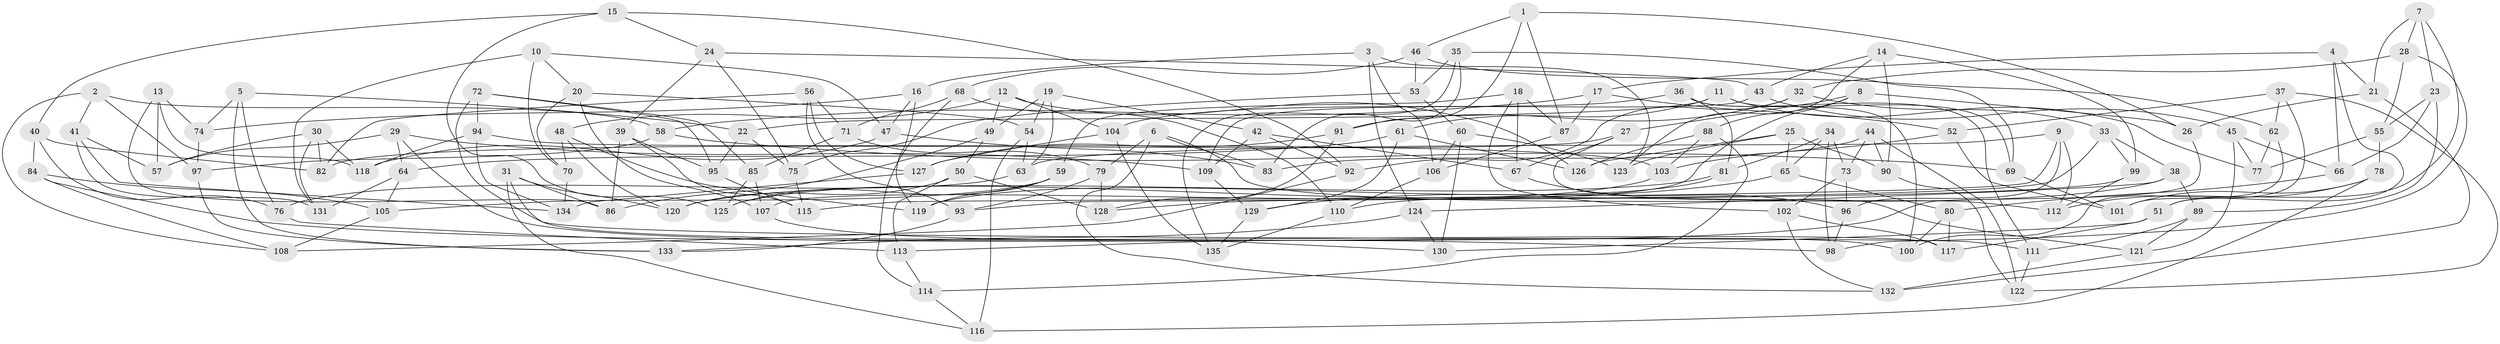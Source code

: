// Generated by graph-tools (version 1.1) at 2025/50/03/09/25 03:50:48]
// undirected, 135 vertices, 270 edges
graph export_dot {
graph [start="1"]
  node [color=gray90,style=filled];
  1;
  2;
  3;
  4;
  5;
  6;
  7;
  8;
  9;
  10;
  11;
  12;
  13;
  14;
  15;
  16;
  17;
  18;
  19;
  20;
  21;
  22;
  23;
  24;
  25;
  26;
  27;
  28;
  29;
  30;
  31;
  32;
  33;
  34;
  35;
  36;
  37;
  38;
  39;
  40;
  41;
  42;
  43;
  44;
  45;
  46;
  47;
  48;
  49;
  50;
  51;
  52;
  53;
  54;
  55;
  56;
  57;
  58;
  59;
  60;
  61;
  62;
  63;
  64;
  65;
  66;
  67;
  68;
  69;
  70;
  71;
  72;
  73;
  74;
  75;
  76;
  77;
  78;
  79;
  80;
  81;
  82;
  83;
  84;
  85;
  86;
  87;
  88;
  89;
  90;
  91;
  92;
  93;
  94;
  95;
  96;
  97;
  98;
  99;
  100;
  101;
  102;
  103;
  104;
  105;
  106;
  107;
  108;
  109;
  110;
  111;
  112;
  113;
  114;
  115;
  116;
  117;
  118;
  119;
  120;
  121;
  122;
  123;
  124;
  125;
  126;
  127;
  128;
  129;
  130;
  131;
  132;
  133;
  134;
  135;
  1 -- 91;
  1 -- 87;
  1 -- 46;
  1 -- 26;
  2 -- 41;
  2 -- 58;
  2 -- 97;
  2 -- 108;
  3 -- 124;
  3 -- 16;
  3 -- 106;
  3 -- 123;
  4 -- 66;
  4 -- 17;
  4 -- 21;
  4 -- 51;
  5 -- 76;
  5 -- 74;
  5 -- 133;
  5 -- 22;
  6 -- 112;
  6 -- 79;
  6 -- 83;
  6 -- 132;
  7 -- 28;
  7 -- 51;
  7 -- 21;
  7 -- 23;
  8 -- 88;
  8 -- 27;
  8 -- 26;
  8 -- 107;
  9 -- 115;
  9 -- 63;
  9 -- 112;
  9 -- 96;
  10 -- 47;
  10 -- 20;
  10 -- 70;
  10 -- 131;
  11 -- 61;
  11 -- 69;
  11 -- 77;
  11 -- 22;
  12 -- 126;
  12 -- 48;
  12 -- 104;
  12 -- 49;
  13 -- 74;
  13 -- 118;
  13 -- 57;
  13 -- 86;
  14 -- 43;
  14 -- 90;
  14 -- 123;
  14 -- 99;
  15 -- 40;
  15 -- 92;
  15 -- 125;
  15 -- 24;
  16 -- 47;
  16 -- 119;
  16 -- 74;
  17 -- 52;
  17 -- 58;
  17 -- 87;
  18 -- 87;
  18 -- 102;
  18 -- 67;
  18 -- 59;
  19 -- 49;
  19 -- 42;
  19 -- 54;
  19 -- 63;
  20 -- 70;
  20 -- 54;
  20 -- 107;
  21 -- 26;
  21 -- 132;
  22 -- 95;
  22 -- 75;
  23 -- 66;
  23 -- 89;
  23 -- 55;
  24 -- 39;
  24 -- 75;
  24 -- 43;
  25 -- 126;
  25 -- 123;
  25 -- 90;
  25 -- 65;
  26 -- 113;
  27 -- 67;
  27 -- 82;
  27 -- 121;
  28 -- 98;
  28 -- 55;
  28 -- 32;
  29 -- 64;
  29 -- 57;
  29 -- 109;
  29 -- 100;
  30 -- 131;
  30 -- 57;
  30 -- 118;
  30 -- 82;
  31 -- 116;
  31 -- 120;
  31 -- 117;
  31 -- 86;
  32 -- 33;
  32 -- 91;
  32 -- 92;
  33 -- 38;
  33 -- 99;
  33 -- 93;
  34 -- 81;
  34 -- 98;
  34 -- 73;
  34 -- 65;
  35 -- 83;
  35 -- 69;
  35 -- 53;
  35 -- 135;
  36 -- 111;
  36 -- 81;
  36 -- 104;
  36 -- 100;
  37 -- 122;
  37 -- 62;
  37 -- 52;
  37 -- 101;
  38 -- 110;
  38 -- 124;
  38 -- 89;
  39 -- 115;
  39 -- 95;
  39 -- 86;
  40 -- 82;
  40 -- 76;
  40 -- 84;
  41 -- 134;
  41 -- 57;
  41 -- 131;
  42 -- 92;
  42 -- 67;
  42 -- 109;
  43 -- 45;
  43 -- 109;
  44 -- 90;
  44 -- 73;
  44 -- 83;
  44 -- 122;
  45 -- 66;
  45 -- 121;
  45 -- 77;
  46 -- 68;
  46 -- 53;
  46 -- 62;
  47 -- 83;
  47 -- 118;
  48 -- 70;
  48 -- 120;
  48 -- 119;
  49 -- 86;
  49 -- 50;
  50 -- 128;
  50 -- 120;
  50 -- 113;
  51 -- 117;
  51 -- 130;
  52 -- 101;
  52 -- 103;
  53 -- 75;
  53 -- 60;
  54 -- 116;
  54 -- 63;
  55 -- 78;
  55 -- 77;
  56 -- 71;
  56 -- 82;
  56 -- 93;
  56 -- 127;
  58 -- 69;
  58 -- 97;
  59 -- 125;
  59 -- 119;
  59 -- 105;
  60 -- 123;
  60 -- 106;
  60 -- 130;
  61 -- 126;
  61 -- 64;
  61 -- 129;
  62 -- 77;
  62 -- 100;
  63 -- 76;
  64 -- 105;
  64 -- 131;
  65 -- 129;
  65 -- 80;
  66 -- 80;
  67 -- 96;
  68 -- 114;
  68 -- 71;
  68 -- 110;
  69 -- 101;
  70 -- 134;
  71 -- 85;
  71 -- 79;
  72 -- 111;
  72 -- 85;
  72 -- 94;
  72 -- 95;
  73 -- 102;
  73 -- 96;
  74 -- 97;
  75 -- 115;
  76 -- 113;
  78 -- 116;
  78 -- 101;
  78 -- 112;
  79 -- 93;
  79 -- 128;
  80 -- 100;
  80 -- 117;
  81 -- 120;
  81 -- 119;
  84 -- 105;
  84 -- 98;
  84 -- 108;
  85 -- 107;
  85 -- 125;
  87 -- 106;
  88 -- 114;
  88 -- 126;
  88 -- 103;
  89 -- 121;
  89 -- 111;
  90 -- 122;
  91 -- 127;
  91 -- 128;
  92 -- 108;
  93 -- 133;
  94 -- 118;
  94 -- 134;
  94 -- 103;
  95 -- 115;
  96 -- 98;
  97 -- 133;
  99 -- 112;
  99 -- 128;
  102 -- 117;
  102 -- 132;
  103 -- 125;
  104 -- 127;
  104 -- 135;
  105 -- 108;
  106 -- 110;
  107 -- 130;
  109 -- 129;
  110 -- 135;
  111 -- 122;
  113 -- 114;
  114 -- 116;
  121 -- 132;
  124 -- 133;
  124 -- 130;
  127 -- 134;
  129 -- 135;
}

